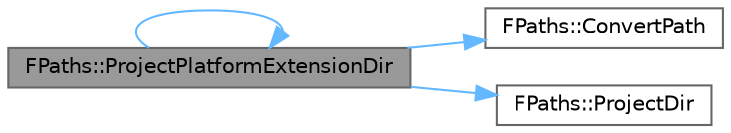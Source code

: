 digraph "FPaths::ProjectPlatformExtensionDir"
{
 // INTERACTIVE_SVG=YES
 // LATEX_PDF_SIZE
  bgcolor="transparent";
  edge [fontname=Helvetica,fontsize=10,labelfontname=Helvetica,labelfontsize=10];
  node [fontname=Helvetica,fontsize=10,shape=box,height=0.2,width=0.4];
  rankdir="LR";
  Node1 [id="Node000001",label="FPaths::ProjectPlatformExtensionDir",height=0.2,width=0.4,color="gray40", fillcolor="grey60", style="filled", fontcolor="black",tooltip="Returns the directory where the project's platform extensions resides for the given platform."];
  Node1 -> Node2 [id="edge1_Node000001_Node000002",color="steelblue1",style="solid",tooltip=" "];
  Node2 [id="Node000002",label="FPaths::ConvertPath",height=0.2,width=0.4,color="grey40", fillcolor="white", style="filled",URL="$df/d4c/classFPaths.html#a5951b3d59cfb01f421d3ae1caf82014e",tooltip="Converts a path with the given method."];
  Node1 -> Node3 [id="edge2_Node000001_Node000003",color="steelblue1",style="solid",tooltip=" "];
  Node3 [id="Node000003",label="FPaths::ProjectDir",height=0.2,width=0.4,color="grey40", fillcolor="white", style="filled",URL="$df/d4c/classFPaths.html#ad608a0b0c428ee268511e787a93c8486",tooltip="Returns the base directory of the current project by looking at FApp::GetProjectName()."];
  Node1 -> Node1 [id="edge3_Node000001_Node000001",color="steelblue1",style="solid",tooltip=" "];
}
